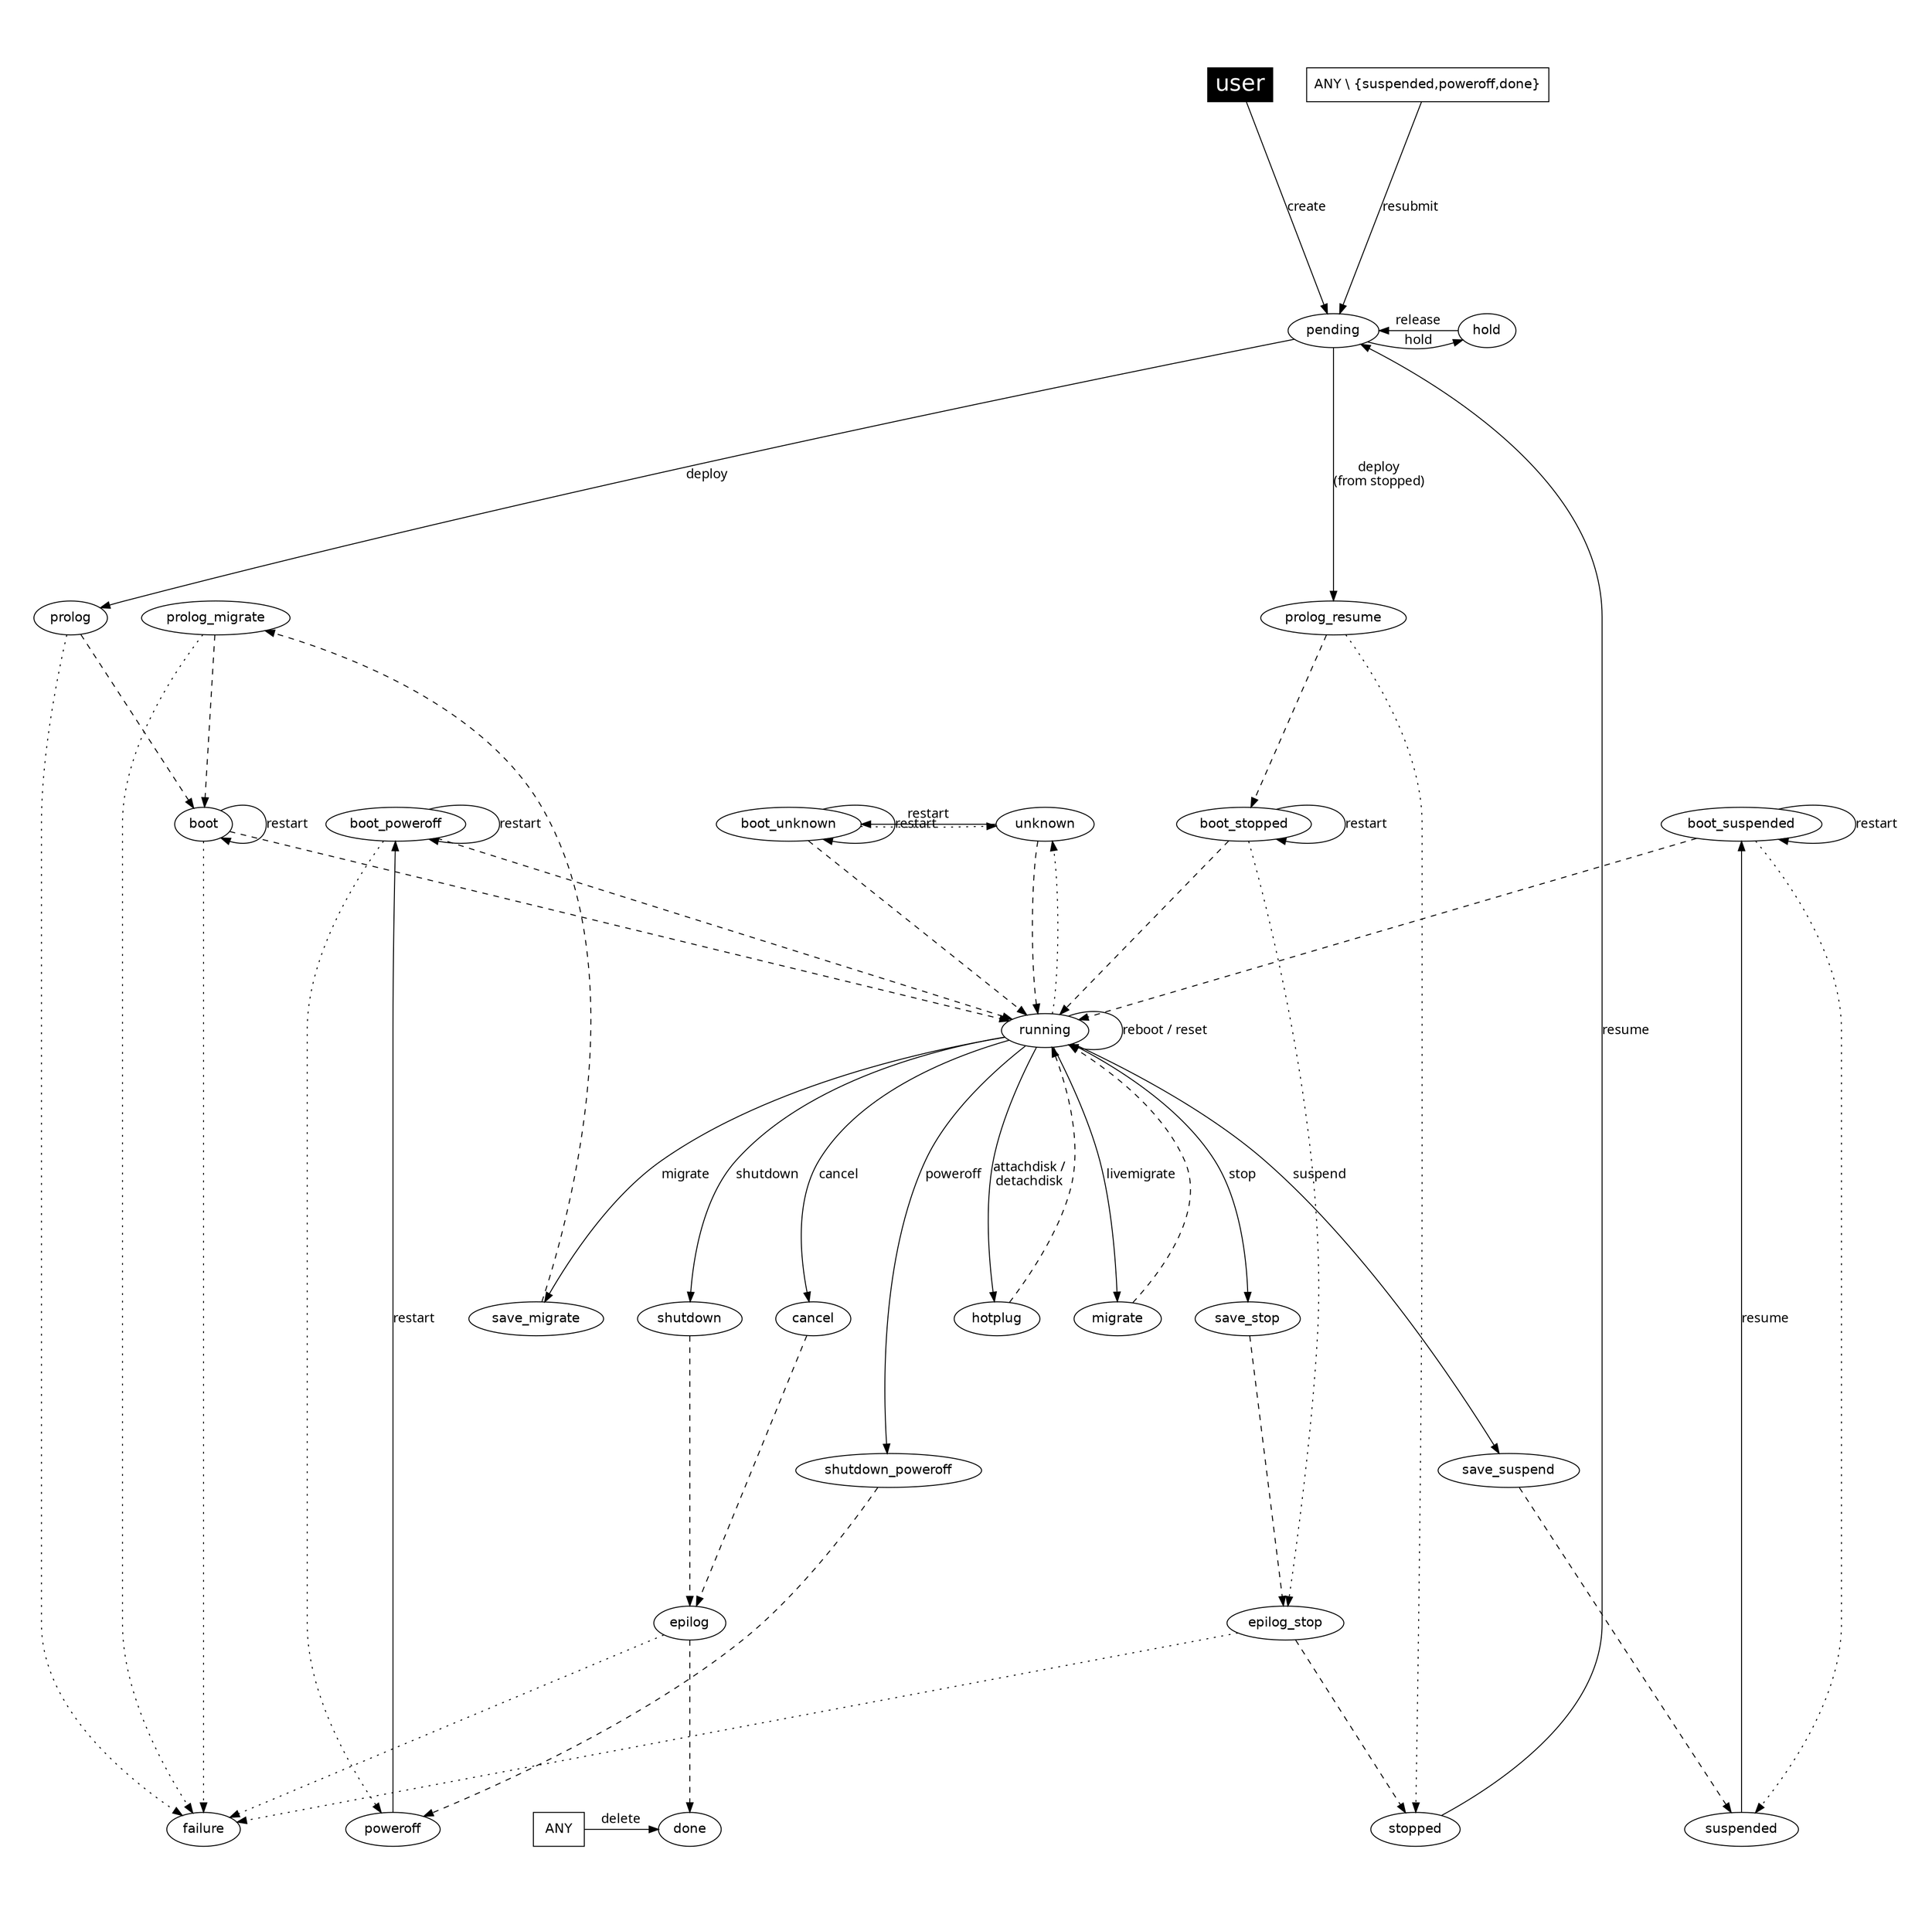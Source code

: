 

digraph OpenNebula {
    graph [
        nodesep=0.5,
        ratio=1,
        pad=0.5,
    ];

    node [fontname="Helvetica"];
    edge [fontname="Menlo"];
    
    user [
        fillcolor="black",
        style="filled", shape="box",
        fontcolor="white", fontsize= "24.0"];

    ANY [ shape="box" ];
    "ANY \\ {suspended,poweroff,done}" [ shape="box" ];

    subgraph { rank = min; user}
    subgraph { rank = same; boot; boot_stopped boot_suspended; boot_unknown; boot_poweroff; unknown; color="white"}
    subgraph { rank = same; pending; hold; color="white"}
    subgraph { rank = same; prolog; prolog_resume; prolog_migrate; color="white" }
//    subgraph { rank = same; prolog; prolog_resume; prolog_migrate; save_migrate; color="white" }

    subgraph { rank = max; suspended; done; failure;
    stopped; poweroff; ANY; color="white" }
//    stopped; poweroff; color="white" }

#   create
    user -> pending [label="create"];

#   deploy
    pending     -> prolog_resume [label="deploy\n(from stopped)"];
    prolog_resume -> boot_stopped [style="dashed"];

    pending     -> prolog [label="deploy"];
    prolog      -> boot [style="dashed"];
    boot        -> running [style="dashed"];

#   shutdown
    running     -> shutdown [label="shutdown"];
    shutdown    -> epilog [style="dashed"];
    epilog      -> done [style="dashed"];

#   poweroff
    running             -> shutdown_poweroff [label="poweroff"];
    shutdown_poweroff   -> poweroff [style="dashed"];

#   livemigrate
    running     -> migrate [label="livemigrate"];
    migrate     -> running [style="dashed"];

#   migrate
    running         -> save_migrate [label="migrate"];
    save_migrate    -> prolog_migrate [style="dashed"];
    prolog_migrate  -> boot [style="dashed"];

#   hold
    pending     -> hold [label="hold"];

#   release
    hold        -> pending [label="release"];

#   stop
    running     -> save_stop [label="stop"];
    save_stop   -> epilog_stop [style="dashed"];
    epilog_stop -> stopped [style="dashed"];

#   cancel
    running     -> cancel [label="cancel"];
    cancel      -> epilog [style="dashed"];

#   suspend
    running         -> save_suspend [label="suspend"];
    save_suspend    -> suspended [style="dashed"];

#   resume
    stopped         -> pending [label="resume"];
    boot_stopped    -> running [style="dashed"];

    suspended       -> boot_suspended [label="resume"];
    boot_suspended  -> running [style="dashed"];

#   delete
    ANY         -> done [label="delete"];

#   restart
    boot            -> boot [label="restart"];
    boot_suspended  -> boot_suspended [label="restart"];
    boot_stopped    -> boot_stopped [label="restart"];

    poweroff        -> boot_poweroff [label="restart"];
    boot_poweroff   -> boot_poweroff [label="restart"];
    boot_poweroff   -> running [style="dashed"];

    unknown         -> boot_unknown [label="restart"];
    boot_unknown    -> boot_unknown [label="restart"];
    boot_unknown    -> running [style="dashed"];

#   reboot, reset
    running     -> running [label="reboot / reset"];

#   attachdisk
    running     -> hotplug [label="attachdisk /\ndetachdisk"]
    hotplug     -> running [style="dashed"];

#   resubmit
    "ANY \\ {suspended,poweroff,done}" -> pending [label="resubmit"];

#   failures and misc.
    epilog_stop     -> failure [style="dotted"];
    epilog          -> failure [style="dotted"];

    prolog          -> failure [style="dotted"];
    prolog_migrate  -> failure [style="dotted"];
    prolog_resume   -> stopped [style="dotted"];

    boot            -> failure [style="dotted"];
    boot_poweroff   -> poweroff [style="dotted"];
    boot_unknown    -> unknown [style="dotted"];
    boot_suspended  -> suspended [style="dotted"];
    boot_stopped    -> epilog_stop [style="dotted"];

    running -> unknown [style="dotted"];
    unknown -> running [style="dashed"];
}
